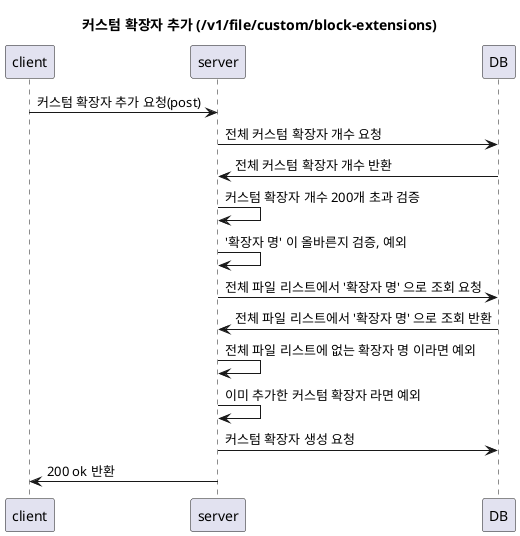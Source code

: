 @startuml

title 커스텀 확장자 추가 (/v1/file/custom/block-extensions)

participant client
participant server
participant DB

client -> server: 커스텀 확장자 추가 요청(post)
server -> DB : 전체 커스텀 확장자 개수 요청
server <- DB : 전체 커스텀 확장자 개수 반환
server -> server : 커스텀 확장자 개수 200개 초과 검증
server -> server : '확장자 명' 이 올바른지 검증, 예외
server -> DB : 전체 파일 리스트에서 '확장자 명' 으로 조회 요청
server <- DB : 전체 파일 리스트에서 '확장자 명' 으로 조회 반환
server -> server : 전체 파일 리스트에 없는 확장자 명 이라면 예외
server -> server : 이미 추가한 커스텀 확장자 라면 예외
server -> DB : 커스텀 확장자 생성 요청
client <- server : 200 ok 반환


@enduml